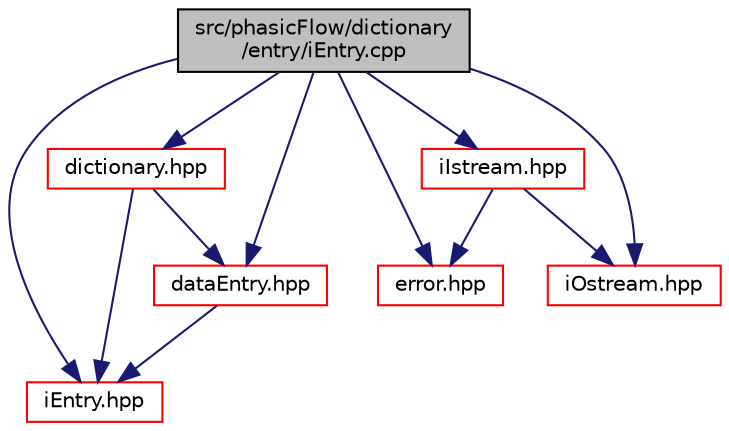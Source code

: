 digraph "src/phasicFlow/dictionary/entry/iEntry.cpp"
{
 // LATEX_PDF_SIZE
  edge [fontname="Helvetica",fontsize="10",labelfontname="Helvetica",labelfontsize="10"];
  node [fontname="Helvetica",fontsize="10",shape=record];
  Node1 [label="src/phasicFlow/dictionary\l/entry/iEntry.cpp",height=0.2,width=0.4,color="black", fillcolor="grey75", style="filled", fontcolor="black",tooltip=" "];
  Node1 -> Node2 [color="midnightblue",fontsize="10",style="solid",fontname="Helvetica"];
  Node2 [label="iEntry.hpp",height=0.2,width=0.4,color="red", fillcolor="white", style="filled",URL="$iEntry_8hpp.html",tooltip=" "];
  Node1 -> Node36 [color="midnightblue",fontsize="10",style="solid",fontname="Helvetica"];
  Node36 [label="dictionary.hpp",height=0.2,width=0.4,color="red", fillcolor="white", style="filled",URL="$dictionary_8hpp.html",tooltip=" "];
  Node36 -> Node2 [color="midnightblue",fontsize="10",style="solid",fontname="Helvetica"];
  Node36 -> Node37 [color="midnightblue",fontsize="10",style="solid",fontname="Helvetica"];
  Node37 [label="dataEntry.hpp",height=0.2,width=0.4,color="red", fillcolor="white", style="filled",URL="$dataEntry_8hpp.html",tooltip=" "];
  Node37 -> Node2 [color="midnightblue",fontsize="10",style="solid",fontname="Helvetica"];
  Node1 -> Node37 [color="midnightblue",fontsize="10",style="solid",fontname="Helvetica"];
  Node1 -> Node21 [color="midnightblue",fontsize="10",style="solid",fontname="Helvetica"];
  Node21 [label="error.hpp",height=0.2,width=0.4,color="red", fillcolor="white", style="filled",URL="$error_8hpp.html",tooltip=" "];
  Node1 -> Node22 [color="midnightblue",fontsize="10",style="solid",fontname="Helvetica"];
  Node22 [label="iOstream.hpp",height=0.2,width=0.4,color="red", fillcolor="white", style="filled",URL="$iOstream_8hpp.html",tooltip=" "];
  Node1 -> Node25 [color="midnightblue",fontsize="10",style="solid",fontname="Helvetica"];
  Node25 [label="iIstream.hpp",height=0.2,width=0.4,color="red", fillcolor="white", style="filled",URL="$iIstream_8hpp.html",tooltip=" "];
  Node25 -> Node21 [color="midnightblue",fontsize="10",style="solid",fontname="Helvetica"];
  Node25 -> Node22 [color="midnightblue",fontsize="10",style="solid",fontname="Helvetica"];
}
